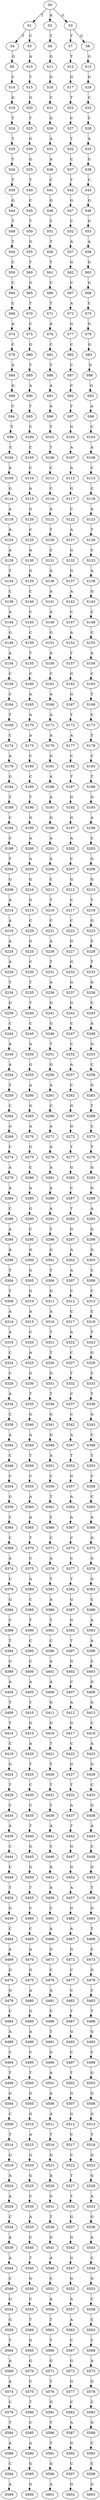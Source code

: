 strict digraph  {
	S0 -> S1 [ label = T ];
	S0 -> S2 [ label = A ];
	S0 -> S3 [ label = G ];
	S1 -> S4 [ label = T ];
	S1 -> S5 [ label = C ];
	S2 -> S6 [ label = T ];
	S3 -> S7 [ label = T ];
	S3 -> S8 [ label = G ];
	S4 -> S9 [ label = G ];
	S5 -> S10 [ label = A ];
	S6 -> S11 [ label = G ];
	S7 -> S12 [ label = T ];
	S8 -> S13 [ label = G ];
	S9 -> S14 [ label = C ];
	S10 -> S15 [ label = T ];
	S11 -> S16 [ label = G ];
	S12 -> S17 [ label = G ];
	S13 -> S18 [ label = G ];
	S14 -> S19 [ label = G ];
	S15 -> S20 [ label = G ];
	S16 -> S21 [ label = C ];
	S17 -> S22 [ label = T ];
	S18 -> S23 [ label = C ];
	S19 -> S24 [ label = T ];
	S20 -> S25 [ label = T ];
	S21 -> S26 [ label = G ];
	S22 -> S27 [ label = C ];
	S23 -> S28 [ label = C ];
	S24 -> S29 [ label = T ];
	S25 -> S30 [ label = G ];
	S26 -> S31 [ label = A ];
	S27 -> S32 [ label = T ];
	S28 -> S33 [ label = A ];
	S29 -> S34 [ label = T ];
	S30 -> S35 [ label = G ];
	S31 -> S36 [ label = A ];
	S32 -> S37 [ label = C ];
	S33 -> S38 [ label = G ];
	S34 -> S39 [ label = T ];
	S35 -> S40 [ label = T ];
	S36 -> S41 [ label = C ];
	S37 -> S42 [ label = T ];
	S38 -> S43 [ label = C ];
	S39 -> S44 [ label = G ];
	S40 -> S45 [ label = C ];
	S41 -> S46 [ label = G ];
	S42 -> S47 [ label = G ];
	S43 -> S48 [ label = G ];
	S44 -> S49 [ label = T ];
	S45 -> S50 [ label = T ];
	S46 -> S51 [ label = C ];
	S47 -> S52 [ label = C ];
	S48 -> S53 [ label = G ];
	S49 -> S54 [ label = T ];
	S50 -> S55 [ label = G ];
	S51 -> S56 [ label = T ];
	S52 -> S57 [ label = A ];
	S53 -> S58 [ label = A ];
	S54 -> S59 [ label = C ];
	S55 -> S60 [ label = T ];
	S56 -> S61 [ label = T ];
	S57 -> S62 [ label = G ];
	S58 -> S63 [ label = G ];
	S59 -> S64 [ label = C ];
	S60 -> S65 [ label = G ];
	S61 -> S66 [ label = C ];
	S62 -> S67 [ label = C ];
	S63 -> S68 [ label = G ];
	S64 -> S69 [ label = C ];
	S65 -> S70 [ label = T ];
	S66 -> S71 [ label = T ];
	S67 -> S72 [ label = A ];
	S68 -> S73 [ label = C ];
	S69 -> S74 [ label = A ];
	S70 -> S75 [ label = C ];
	S71 -> S76 [ label = A ];
	S72 -> S77 [ label = G ];
	S73 -> S78 [ label = G ];
	S74 -> S79 [ label = C ];
	S75 -> S80 [ label = G ];
	S76 -> S81 [ label = C ];
	S77 -> S82 [ label = C ];
	S78 -> S83 [ label = G ];
	S79 -> S84 [ label = A ];
	S80 -> S85 [ label = T ];
	S81 -> S86 [ label = T ];
	S82 -> S87 [ label = C ];
	S83 -> S88 [ label = G ];
	S84 -> S89 [ label = G ];
	S85 -> S90 [ label = A ];
	S86 -> S91 [ label = A ];
	S87 -> S92 [ label = C ];
	S88 -> S93 [ label = G ];
	S89 -> S94 [ label = C ];
	S90 -> S95 [ label = T ];
	S91 -> S96 [ label = A ];
	S92 -> S97 [ label = T ];
	S93 -> S98 [ label = A ];
	S94 -> S99 [ label = T ];
	S95 -> S100 [ label = C ];
	S96 -> S101 [ label = T ];
	S97 -> S102 [ label = G ];
	S98 -> S103 [ label = C ];
	S99 -> S104 [ label = C ];
	S100 -> S105 [ label = C ];
	S101 -> S106 [ label = T ];
	S102 -> S107 [ label = A ];
	S103 -> S108 [ label = A ];
	S104 -> S109 [ label = A ];
	S105 -> S110 [ label = C ];
	S106 -> S111 [ label = C ];
	S107 -> S112 [ label = A ];
	S108 -> S113 [ label = C ];
	S109 -> S114 [ label = G ];
	S110 -> S115 [ label = A ];
	S111 -> S116 [ label = C ];
	S112 -> S117 [ label = G ];
	S113 -> S118 [ label = C ];
	S114 -> S119 [ label = A ];
	S115 -> S120 [ label = G ];
	S116 -> S121 [ label = A ];
	S117 -> S122 [ label = C ];
	S118 -> S123 [ label = A ];
	S119 -> S124 [ label = A ];
	S120 -> S125 [ label = C ];
	S121 -> S126 [ label = T ];
	S122 -> S127 [ label = A ];
	S123 -> S128 [ label = T ];
	S124 -> S129 [ label = A ];
	S125 -> S130 [ label = A ];
	S126 -> S131 [ label = C ];
	S127 -> S132 [ label = G ];
	S128 -> S133 [ label = C ];
	S129 -> S134 [ label = T ];
	S130 -> S135 [ label = G ];
	S131 -> S136 [ label = A ];
	S132 -> S137 [ label = G ];
	S133 -> S138 [ label = A ];
	S134 -> S139 [ label = C ];
	S135 -> S140 [ label = C ];
	S136 -> S141 [ label = A ];
	S137 -> S142 [ label = A ];
	S138 -> S143 [ label = G ];
	S139 -> S144 [ label = A ];
	S140 -> S145 [ label = C ];
	S141 -> S146 [ label = A ];
	S142 -> S147 [ label = C ];
	S143 -> S148 [ label = C ];
	S144 -> S149 [ label = G ];
	S145 -> S150 [ label = C ];
	S146 -> S151 [ label = G ];
	S147 -> S152 [ label = A ];
	S148 -> S153 [ label = C ];
	S149 -> S154 [ label = A ];
	S150 -> S155 [ label = T ];
	S151 -> S156 [ label = A ];
	S152 -> S157 [ label = T ];
	S153 -> S158 [ label = A ];
	S154 -> S159 [ label = C ];
	S155 -> S160 [ label = C ];
	S156 -> S161 [ label = C ];
	S157 -> S162 [ label = G ];
	S158 -> S163 [ label = C ];
	S159 -> S164 [ label = C ];
	S160 -> S165 [ label = A ];
	S161 -> S166 [ label = A ];
	S162 -> S167 [ label = G ];
	S163 -> S168 [ label = T ];
	S164 -> S169 [ label = T ];
	S165 -> S170 [ label = A ];
	S166 -> S171 [ label = A ];
	S167 -> S172 [ label = T ];
	S168 -> S173 [ label = C ];
	S169 -> S174 [ label = C ];
	S170 -> S175 [ label = A ];
	S171 -> S176 [ label = A ];
	S172 -> S177 [ label = A ];
	S173 -> S178 [ label = T ];
	S174 -> S179 [ label = A ];
	S175 -> S180 [ label = C ];
	S176 -> S181 [ label = G ];
	S177 -> S182 [ label = C ];
	S178 -> S183 [ label = C ];
	S179 -> S184 [ label = G ];
	S180 -> S185 [ label = C ];
	S181 -> S186 [ label = A ];
	S182 -> S187 [ label = T ];
	S183 -> S188 [ label = T ];
	S184 -> S189 [ label = T ];
	S185 -> S190 [ label = T ];
	S186 -> S191 [ label = A ];
	S187 -> S192 [ label = G ];
	S188 -> S193 [ label = G ];
	S189 -> S194 [ label = C ];
	S190 -> S195 [ label = G ];
	S191 -> S196 [ label = G ];
	S192 -> S197 [ label = G ];
	S193 -> S198 [ label = A ];
	S194 -> S199 [ label = C ];
	S195 -> S200 [ label = A ];
	S196 -> S201 [ label = A ];
	S197 -> S202 [ label = A ];
	S198 -> S203 [ label = C ];
	S199 -> S204 [ label = T ];
	S200 -> S205 [ label = A ];
	S201 -> S206 [ label = A ];
	S202 -> S207 [ label = C ];
	S203 -> S208 [ label = G ];
	S204 -> S209 [ label = G ];
	S205 -> S210 [ label = G ];
	S206 -> S211 [ label = C ];
	S207 -> S212 [ label = G ];
	S208 -> S213 [ label = G ];
	S209 -> S214 [ label = A ];
	S210 -> S215 [ label = G ];
	S211 -> S216 [ label = T ];
	S212 -> S217 [ label = C ];
	S213 -> S218 [ label = T ];
	S214 -> S219 [ label = A ];
	S215 -> S220 [ label = C ];
	S216 -> S221 [ label = C ];
	S217 -> S222 [ label = C ];
	S218 -> S223 [ label = G ];
	S219 -> S224 [ label = A ];
	S220 -> S225 [ label = G ];
	S221 -> S226 [ label = A ];
	S222 -> S227 [ label = G ];
	S223 -> S228 [ label = C ];
	S224 -> S229 [ label = A ];
	S225 -> S230 [ label = C ];
	S226 -> S231 [ label = T ];
	S227 -> S232 [ label = G ];
	S228 -> S233 [ label = T ];
	S229 -> S234 [ label = T ];
	S230 -> S235 [ label = T ];
	S231 -> S236 [ label = A ];
	S232 -> S237 [ label = G ];
	S233 -> S238 [ label = G ];
	S234 -> S239 [ label = G ];
	S235 -> S240 [ label = T ];
	S236 -> S241 [ label = G ];
	S237 -> S242 [ label = G ];
	S238 -> S243 [ label = C ];
	S239 -> S244 [ label = C ];
	S240 -> S245 [ label = C ];
	S241 -> S246 [ label = G ];
	S242 -> S247 [ label = C ];
	S243 -> S248 [ label = A ];
	S244 -> S249 [ label = A ];
	S245 -> S250 [ label = A ];
	S246 -> S251 [ label = T ];
	S247 -> S252 [ label = C ];
	S248 -> S253 [ label = G ];
	S249 -> S254 [ label = A ];
	S250 -> S255 [ label = G ];
	S251 -> S256 [ label = G ];
	S252 -> S257 [ label = A ];
	S253 -> S258 [ label = C ];
	S254 -> S259 [ label = T ];
	S255 -> S260 [ label = A ];
	S256 -> S261 [ label = A ];
	S257 -> S262 [ label = C ];
	S258 -> S263 [ label = G ];
	S259 -> S264 [ label = C ];
	S260 -> S265 [ label = G ];
	S261 -> S266 [ label = C ];
	S262 -> S267 [ label = G ];
	S263 -> S268 [ label = T ];
	S264 -> S269 [ label = G ];
	S265 -> S270 [ label = A ];
	S266 -> S271 [ label = A ];
	S267 -> S272 [ label = G ];
	S268 -> S273 [ label = C ];
	S269 -> S274 [ label = C ];
	S270 -> S275 [ label = G ];
	S271 -> S276 [ label = A ];
	S272 -> S277 [ label = T ];
	S273 -> S278 [ label = T ];
	S274 -> S279 [ label = A ];
	S275 -> S280 [ label = C ];
	S276 -> S281 [ label = A ];
	S277 -> S282 [ label = G ];
	S278 -> S283 [ label = G ];
	S279 -> S284 [ label = A ];
	S280 -> S285 [ label = A ];
	S281 -> S286 [ label = A ];
	S282 -> S287 [ label = C ];
	S283 -> S288 [ label = G ];
	S284 -> S289 [ label = C ];
	S285 -> S290 [ label = G ];
	S286 -> S291 [ label = A ];
	S287 -> S292 [ label = T ];
	S288 -> S293 [ label = A ];
	S289 -> S294 [ label = A ];
	S290 -> S295 [ label = C ];
	S291 -> S296 [ label = T ];
	S292 -> S297 [ label = G ];
	S293 -> S298 [ label = G ];
	S294 -> S299 [ label = A ];
	S295 -> S300 [ label = G ];
	S296 -> S301 [ label = G ];
	S297 -> S302 [ label = A ];
	S298 -> S303 [ label = G ];
	S299 -> S304 [ label = T ];
	S300 -> S305 [ label = G ];
	S301 -> S306 [ label = T ];
	S302 -> S307 [ label = A ];
	S303 -> S308 [ label = C ];
	S304 -> S309 [ label = T ];
	S305 -> S310 [ label = G ];
	S306 -> S311 [ label = G ];
	S307 -> S312 [ label = C ];
	S308 -> S313 [ label = C ];
	S309 -> S314 [ label = A ];
	S310 -> S315 [ label = A ];
	S311 -> S316 [ label = A ];
	S312 -> S317 [ label = C ];
	S313 -> S318 [ label = C ];
	S314 -> S319 [ label = A ];
	S315 -> S320 [ label = C ];
	S316 -> S321 [ label = T ];
	S317 -> S322 [ label = A ];
	S318 -> S323 [ label = T ];
	S319 -> S324 [ label = C ];
	S320 -> S325 [ label = A ];
	S321 -> S326 [ label = T ];
	S322 -> S327 [ label = C ];
	S323 -> S328 [ label = G ];
	S324 -> S329 [ label = C ];
	S325 -> S330 [ label = G ];
	S326 -> S331 [ label = G ];
	S327 -> S332 [ label = T ];
	S328 -> S333 [ label = C ];
	S329 -> S334 [ label = A ];
	S330 -> S335 [ label = T ];
	S331 -> S336 [ label = T ];
	S332 -> S337 [ label = C ];
	S333 -> S338 [ label = T ];
	S334 -> S339 [ label = C ];
	S335 -> S340 [ label = G ];
	S336 -> S341 [ label = G ];
	S337 -> S342 [ label = C ];
	S338 -> S343 [ label = G ];
	S339 -> S344 [ label = A ];
	S340 -> S345 [ label = A ];
	S341 -> S346 [ label = G ];
	S342 -> S347 [ label = A ];
	S343 -> S348 [ label = C ];
	S344 -> S349 [ label = C ];
	S345 -> S350 [ label = T ];
	S346 -> S351 [ label = A ];
	S347 -> S352 [ label = T ];
	S348 -> S353 [ label = T ];
	S349 -> S354 [ label = C ];
	S350 -> S355 [ label = C ];
	S351 -> S356 [ label = C ];
	S352 -> S357 [ label = G ];
	S353 -> S358 [ label = C ];
	S354 -> S359 [ label = G ];
	S355 -> S360 [ label = A ];
	S356 -> S361 [ label = T ];
	S357 -> S362 [ label = A ];
	S358 -> S363 [ label = C ];
	S359 -> S364 [ label = C ];
	S360 -> S365 [ label = A ];
	S361 -> S366 [ label = C ];
	S362 -> S367 [ label = A ];
	S363 -> S368 [ label = A ];
	S364 -> S369 [ label = C ];
	S365 -> S370 [ label = T ];
	S366 -> S371 [ label = C ];
	S367 -> S372 [ label = C ];
	S368 -> S373 [ label = G ];
	S369 -> S374 [ label = A ];
	S370 -> S375 [ label = C ];
	S371 -> S376 [ label = A ];
	S372 -> S377 [ label = C ];
	S373 -> S378 [ label = G ];
	S374 -> S379 [ label = C ];
	S375 -> S380 [ label = A ];
	S376 -> S381 [ label = T ];
	S377 -> S382 [ label = T ];
	S378 -> S383 [ label = G ];
	S379 -> S384 [ label = G ];
	S380 -> S385 [ label = C ];
	S381 -> S386 [ label = A ];
	S382 -> S387 [ label = G ];
	S383 -> S388 [ label = C ];
	S384 -> S389 [ label = C ];
	S385 -> S390 [ label = T ];
	S386 -> S391 [ label = T ];
	S387 -> S392 [ label = G ];
	S388 -> S393 [ label = A ];
	S389 -> S394 [ label = T ];
	S390 -> S395 [ label = C ];
	S391 -> S396 [ label = C ];
	S392 -> S397 [ label = T ];
	S393 -> S398 [ label = A ];
	S394 -> S399 [ label = G ];
	S395 -> S400 [ label = C ];
	S396 -> S401 [ label = A ];
	S397 -> S402 [ label = G ];
	S398 -> S403 [ label = C ];
	S399 -> S404 [ label = A ];
	S400 -> S405 [ label = A ];
	S401 -> S406 [ label = A ];
	S402 -> S407 [ label = C ];
	S403 -> S408 [ label = G ];
	S404 -> S409 [ label = T ];
	S405 -> S410 [ label = T ];
	S406 -> S411 [ label = G ];
	S407 -> S412 [ label = A ];
	S408 -> S413 [ label = G ];
	S409 -> S414 [ label = T ];
	S410 -> S415 [ label = G ];
	S411 -> S416 [ label = G ];
	S412 -> S417 [ label = G ];
	S413 -> S418 [ label = C ];
	S414 -> S419 [ label = C ];
	S415 -> S420 [ label = A ];
	S416 -> S421 [ label = T ];
	S417 -> S422 [ label = C ];
	S418 -> S423 [ label = A ];
	S419 -> S424 [ label = G ];
	S420 -> S425 [ label = T ];
	S421 -> S426 [ label = T ];
	S422 -> S427 [ label = G ];
	S423 -> S428 [ label = G ];
	S424 -> S429 [ label = T ];
	S425 -> S430 [ label = C ];
	S426 -> S431 [ label = T ];
	S427 -> S432 [ label = T ];
	S428 -> S433 [ label = C ];
	S429 -> S434 [ label = C ];
	S430 -> S435 [ label = C ];
	S431 -> S436 [ label = T ];
	S432 -> S437 [ label = A ];
	S433 -> S438 [ label = G ];
	S434 -> S439 [ label = A ];
	S435 -> S440 [ label = T ];
	S436 -> S441 [ label = A ];
	S437 -> S442 [ label = T ];
	S438 -> S443 [ label = A ];
	S439 -> S444 [ label = C ];
	S440 -> S445 [ label = G ];
	S441 -> S446 [ label = C ];
	S442 -> S447 [ label = G ];
	S443 -> S448 [ label = C ];
	S444 -> S449 [ label = C ];
	S445 -> S450 [ label = G ];
	S446 -> S451 [ label = A ];
	S447 -> S452 [ label = G ];
	S448 -> S453 [ label = G ];
	S449 -> S454 [ label = T ];
	S450 -> S455 [ label = T ];
	S451 -> S456 [ label = A ];
	S452 -> S457 [ label = A ];
	S453 -> S458 [ label = T ];
	S454 -> S459 [ label = G ];
	S455 -> S460 [ label = C ];
	S456 -> S461 [ label = C ];
	S457 -> S462 [ label = G ];
	S458 -> S463 [ label = G ];
	S459 -> S464 [ label = C ];
	S460 -> S465 [ label = C ];
	S461 -> S466 [ label = A ];
	S462 -> S467 [ label = A ];
	S463 -> S468 [ label = T ];
	S464 -> S469 [ label = A ];
	S465 -> S470 [ label = A ];
	S466 -> S471 [ label = G ];
	S467 -> S472 [ label = G ];
	S468 -> S473 [ label = C ];
	S469 -> S474 [ label = G ];
	S470 -> S475 [ label = G ];
	S471 -> S476 [ label = C ];
	S472 -> S477 [ label = C ];
	S473 -> S478 [ label = G ];
	S474 -> S479 [ label = G ];
	S475 -> S480 [ label = A ];
	S476 -> S481 [ label = A ];
	S477 -> S482 [ label = C ];
	S478 -> S483 [ label = C ];
	S479 -> S484 [ label = C ];
	S480 -> S485 [ label = G ];
	S481 -> S486 [ label = C ];
	S482 -> S487 [ label = T ];
	S483 -> S488 [ label = T ];
	S484 -> S489 [ label = A ];
	S485 -> S490 [ label = A ];
	S486 -> S491 [ label = T ];
	S487 -> S492 [ label = G ];
	S488 -> S493 [ label = G ];
	S489 -> S494 [ label = C ];
	S490 -> S495 [ label = C ];
	S491 -> S496 [ label = G ];
	S492 -> S497 [ label = C ];
	S493 -> S498 [ label = C ];
	S494 -> S499 [ label = T ];
	S495 -> S500 [ label = T ];
	S496 -> S501 [ label = A ];
	S497 -> S502 [ label = T ];
	S498 -> S503 [ label = G ];
	S499 -> S504 [ label = G ];
	S500 -> S505 [ label = G ];
	S501 -> S506 [ label = A ];
	S502 -> S507 [ label = G ];
	S503 -> S508 [ label = G ];
	S504 -> S509 [ label = C ];
	S505 -> S510 [ label = G ];
	S506 -> S511 [ label = A ];
	S507 -> S512 [ label = G ];
	S508 -> S513 [ label = G ];
	S509 -> S514 [ label = T ];
	S510 -> S515 [ label = A ];
	S511 -> S516 [ label = T ];
	S512 -> S517 [ label = C ];
	S513 -> S518 [ label = T ];
	S514 -> S519 [ label = G ];
	S515 -> S520 [ label = G ];
	S516 -> S521 [ label = G ];
	S517 -> S522 [ label = C ];
	S518 -> S523 [ label = G ];
	S519 -> S524 [ label = A ];
	S520 -> S525 [ label = G ];
	S521 -> S526 [ label = A ];
	S522 -> S527 [ label = T ];
	S523 -> S528 [ label = G ];
	S524 -> S529 [ label = A ];
	S525 -> S530 [ label = C ];
	S526 -> S531 [ label = G ];
	S527 -> S532 [ label = T ];
	S528 -> S533 [ label = A ];
	S529 -> S534 [ label = C ];
	S530 -> S535 [ label = A ];
	S531 -> S536 [ label = T ];
	S532 -> S537 [ label = G ];
	S533 -> S538 [ label = G ];
	S534 -> S539 [ label = A ];
	S535 -> S540 [ label = C ];
	S536 -> S541 [ label = G ];
	S537 -> S542 [ label = G ];
	S538 -> S543 [ label = A ];
	S539 -> S544 [ label = A ];
	S540 -> S545 [ label = T ];
	S541 -> S546 [ label = A ];
	S542 -> S547 [ label = G ];
	S543 -> S548 [ label = C ];
	S544 -> S549 [ label = C ];
	S545 -> S550 [ label = G ];
	S546 -> S551 [ label = C ];
	S547 -> S552 [ label = G ];
	S548 -> S553 [ label = G ];
	S549 -> S554 [ label = G ];
	S550 -> S555 [ label = C ];
	S551 -> S556 [ label = A ];
	S552 -> S557 [ label = A ];
	S553 -> S558 [ label = C ];
	S554 -> S559 [ label = G ];
	S555 -> S560 [ label = T ];
	S556 -> S561 [ label = T ];
	S557 -> S562 [ label = A ];
	S558 -> S563 [ label = C ];
	S559 -> S564 [ label = T ];
	S560 -> S565 [ label = G ];
	S561 -> S566 [ label = T ];
	S562 -> S567 [ label = C ];
	S563 -> S568 [ label = C ];
	S564 -> S569 [ label = A ];
	S565 -> S570 [ label = G ];
	S566 -> S571 [ label = G ];
	S567 -> S572 [ label = G ];
	S568 -> S573 [ label = A ];
	S569 -> S574 [ label = A ];
	S570 -> S575 [ label = C ];
	S571 -> S576 [ label = T ];
	S572 -> S577 [ label = G ];
	S573 -> S578 [ label = G ];
	S574 -> S579 [ label = C ];
	S575 -> S580 [ label = T ];
	S576 -> S581 [ label = G ];
	S577 -> S582 [ label = C ];
	S578 -> S583 [ label = C ];
	S579 -> S584 [ label = T ];
	S580 -> S585 [ label = C ];
	S581 -> S586 [ label = T ];
	S582 -> S587 [ label = A ];
	S583 -> S588 [ label = G ];
	S584 -> S589 [ label = A ];
	S585 -> S590 [ label = A ];
	S586 -> S591 [ label = T ];
	S587 -> S592 [ label = G ];
	S588 -> S593 [ label = C ];
	S589 -> S594 [ label = C ];
	S590 -> S595 [ label = G ];
	S591 -> S596 [ label = G ];
	S592 -> S597 [ label = C ];
	S593 -> S598 [ label = C ];
	S594 -> S599 [ label = A ];
	S595 -> S600 [ label = G ];
	S596 -> S601 [ label = A ];
	S597 -> S602 [ label = G ];
	S598 -> S603 [ label = G ];
}
